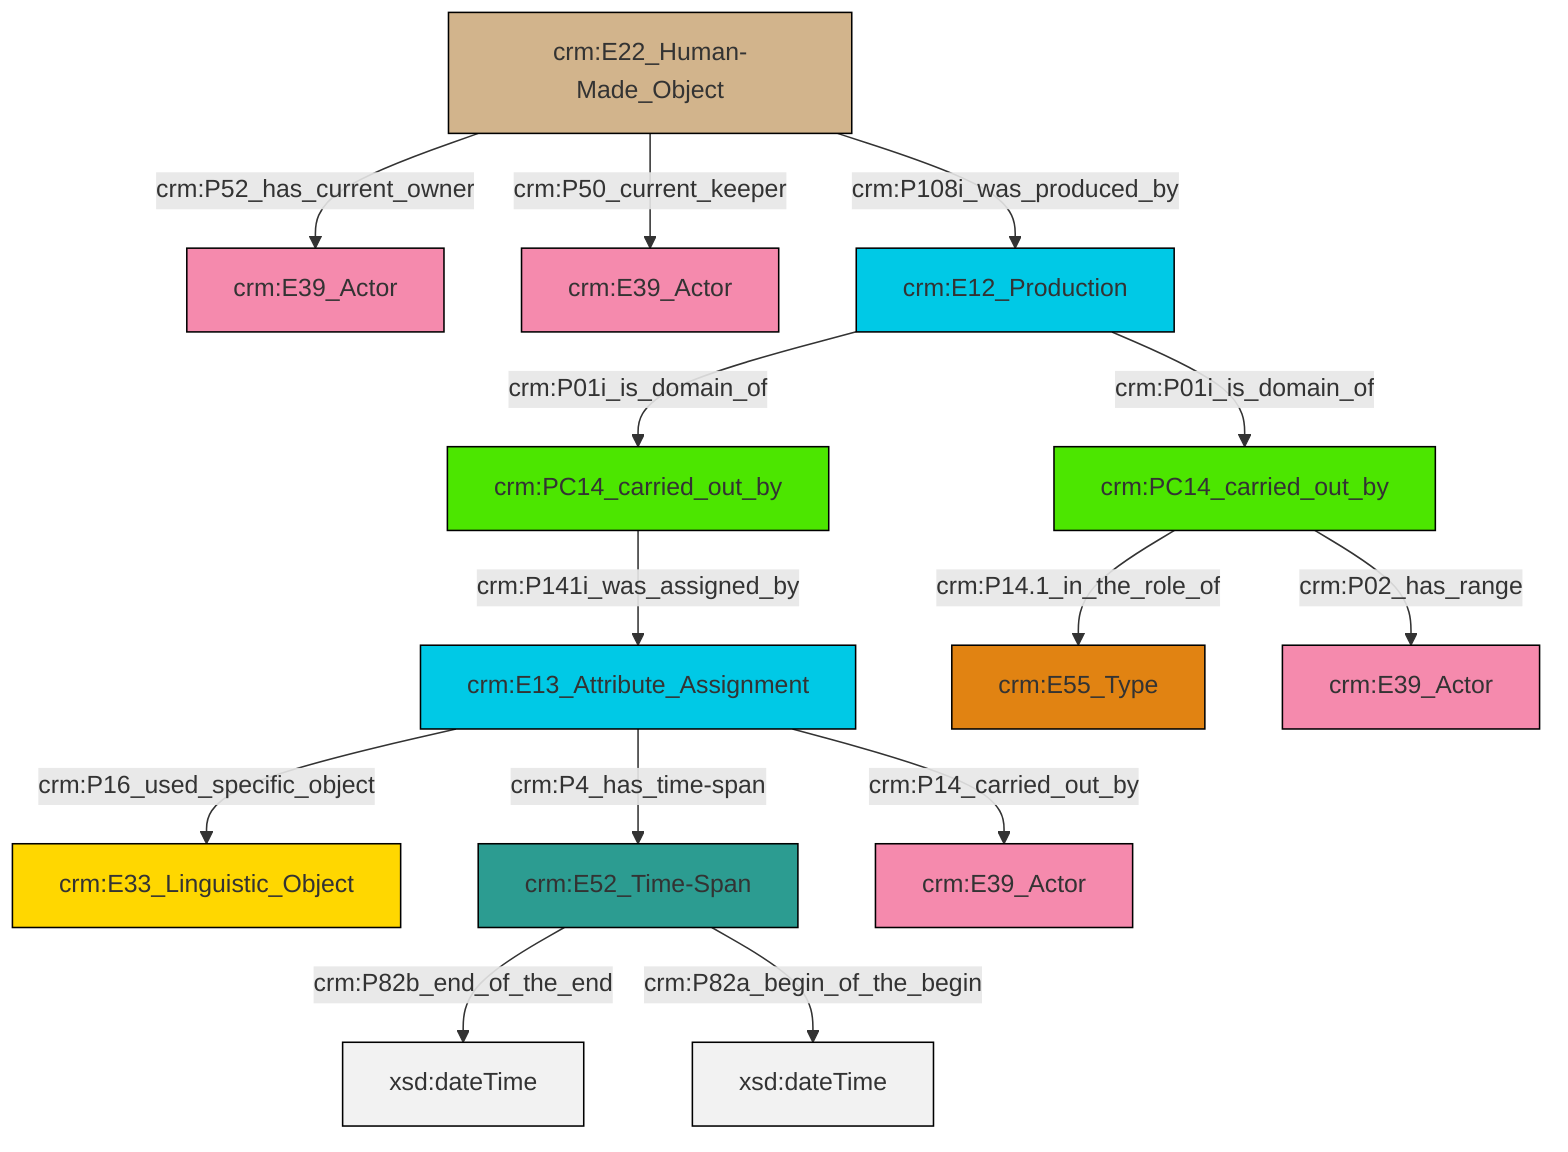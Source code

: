 graph TD
classDef Literal fill:#f2f2f2,stroke:#000000;
classDef CRM_Entity fill:#FFFFFF,stroke:#000000;
classDef Temporal_Entity fill:#00C9E6, stroke:#000000;
classDef Type fill:#E18312, stroke:#000000;
classDef Time-Span fill:#2C9C91, stroke:#000000;
classDef Appellation fill:#FFEB7F, stroke:#000000;
classDef Place fill:#008836, stroke:#000000;
classDef Persistent_Item fill:#B266B2, stroke:#000000;
classDef Conceptual_Object fill:#FFD700, stroke:#000000;
classDef Physical_Thing fill:#D2B48C, stroke:#000000;
classDef Actor fill:#f58aad, stroke:#000000;
classDef PC_Classes fill:#4ce600, stroke:#000000;
classDef Multi fill:#cccccc,stroke:#000000;

0["crm:E52_Time-Span"]:::Time-Span -->|crm:P82b_end_of_the_end| 1[xsd:dateTime]:::Literal
4["crm:E22_Human-Made_Object"]:::Physical_Thing -->|crm:P52_has_current_owner| 5["crm:E39_Actor"]:::Actor
8["crm:E13_Attribute_Assignment"]:::Temporal_Entity -->|crm:P16_used_specific_object| 9["crm:E33_Linguistic_Object"]:::Conceptual_Object
8["crm:E13_Attribute_Assignment"]:::Temporal_Entity -->|crm:P4_has_time-span| 0["crm:E52_Time-Span"]:::Time-Span
11["crm:E12_Production"]:::Temporal_Entity -->|crm:P01i_is_domain_of| 12["crm:PC14_carried_out_by"]:::PC_Classes
4["crm:E22_Human-Made_Object"]:::Physical_Thing -->|crm:P50_current_keeper| 6["crm:E39_Actor"]:::Actor
0["crm:E52_Time-Span"]:::Time-Span -->|crm:P82a_begin_of_the_begin| 13[xsd:dateTime]:::Literal
8["crm:E13_Attribute_Assignment"]:::Temporal_Entity -->|crm:P14_carried_out_by| 14["crm:E39_Actor"]:::Actor
15["crm:PC14_carried_out_by"]:::PC_Classes -->|crm:P14.1_in_the_role_of| 17["crm:E55_Type"]:::Type
4["crm:E22_Human-Made_Object"]:::Physical_Thing -->|crm:P108i_was_produced_by| 11["crm:E12_Production"]:::Temporal_Entity
11["crm:E12_Production"]:::Temporal_Entity -->|crm:P01i_is_domain_of| 15["crm:PC14_carried_out_by"]:::PC_Classes
15["crm:PC14_carried_out_by"]:::PC_Classes -->|crm:P02_has_range| 2["crm:E39_Actor"]:::Actor
12["crm:PC14_carried_out_by"]:::PC_Classes -->|crm:P141i_was_assigned_by| 8["crm:E13_Attribute_Assignment"]:::Temporal_Entity